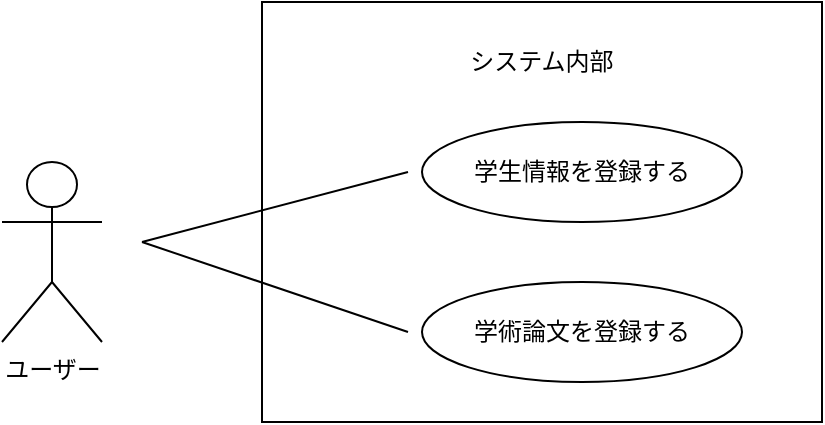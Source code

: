 <mxfile version="28.2.1">
  <diagram id="0cq1GIurgwOReHTTdMfr" name="ページ1">
    <mxGraphModel dx="786" dy="498" grid="1" gridSize="10" guides="1" tooltips="1" connect="1" arrows="1" fold="1" page="1" pageScale="1" pageWidth="827" pageHeight="1169" math="0" shadow="0">
      <root>
        <mxCell id="0" />
        <mxCell id="1" parent="0" />
        <mxCell id="7GS6rtXzwx-sRDdUkwyX-10" value="ユーザー" style="shape=umlActor;verticalLabelPosition=bottom;verticalAlign=top;html=1;" vertex="1" parent="1">
          <mxGeometry x="30" y="110" width="50" height="90" as="geometry" />
        </mxCell>
        <mxCell id="7GS6rtXzwx-sRDdUkwyX-11" value="" style="rounded=0;whiteSpace=wrap;html=1;fillColor=none;strokeColor=#000000;" vertex="1" parent="1">
          <mxGeometry x="160" y="30" width="280" height="210" as="geometry" />
        </mxCell>
        <mxCell id="7GS6rtXzwx-sRDdUkwyX-12" value="システム内部" style="rounded=0;whiteSpace=wrap;html=1;opacity=0;" vertex="1" parent="1">
          <mxGeometry x="240" y="30" width="120" height="60" as="geometry" />
        </mxCell>
        <mxCell id="7GS6rtXzwx-sRDdUkwyX-13" value="学生情報を登録する" style="ellipse;whiteSpace=wrap;html=1;shadow=0;perimeterSpacing=7;fillColor=none;" vertex="1" parent="1">
          <mxGeometry x="240" y="90" width="160" height="50" as="geometry" />
        </mxCell>
        <mxCell id="7GS6rtXzwx-sRDdUkwyX-14" value="学術論文を登録する" style="ellipse;whiteSpace=wrap;html=1;shadow=0;perimeterSpacing=7;fillColor=none;" vertex="1" parent="1">
          <mxGeometry x="240" y="170" width="160" height="50" as="geometry" />
        </mxCell>
        <mxCell id="7GS6rtXzwx-sRDdUkwyX-15" value="" style="endArrow=none;html=1;rounded=0;entryX=0;entryY=0.5;entryDx=0;entryDy=0;" edge="1" parent="1" target="7GS6rtXzwx-sRDdUkwyX-13">
          <mxGeometry width="50" height="50" relative="1" as="geometry">
            <mxPoint x="100" y="150" as="sourcePoint" />
            <mxPoint x="300" y="320" as="targetPoint" />
          </mxGeometry>
        </mxCell>
        <mxCell id="7GS6rtXzwx-sRDdUkwyX-16" value="" style="endArrow=none;html=1;rounded=0;entryX=0;entryY=0.5;entryDx=0;entryDy=0;" edge="1" parent="1" target="7GS6rtXzwx-sRDdUkwyX-14">
          <mxGeometry width="50" height="50" relative="1" as="geometry">
            <mxPoint x="100" y="150" as="sourcePoint" />
            <mxPoint x="263" y="250" as="targetPoint" />
          </mxGeometry>
        </mxCell>
      </root>
    </mxGraphModel>
  </diagram>
</mxfile>
